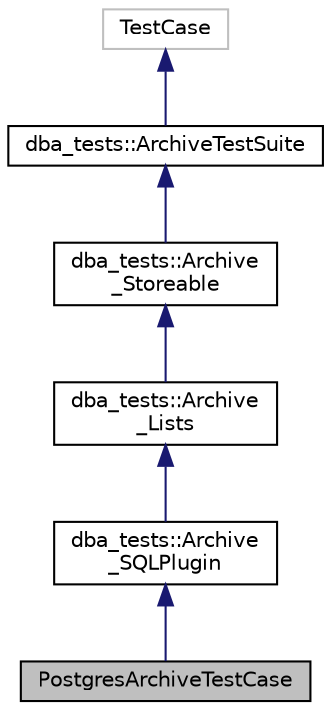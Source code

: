 digraph "PostgresArchiveTestCase"
{
  edge [fontname="Helvetica",fontsize="10",labelfontname="Helvetica",labelfontsize="10"];
  node [fontname="Helvetica",fontsize="10",shape=record];
  Node1 [label="PostgresArchiveTestCase",height=0.2,width=0.4,color="black", fillcolor="grey75", style="filled" fontcolor="black"];
  Node2 -> Node1 [dir="back",color="midnightblue",fontsize="10",style="solid",fontname="Helvetica"];
  Node2 [label="dba_tests::Archive\l_SQLPlugin",height=0.2,width=0.4,color="black", fillcolor="white", style="filled",URL="$classdba__tests_1_1_archive___s_q_l_plugin.html"];
  Node3 -> Node2 [dir="back",color="midnightblue",fontsize="10",style="solid",fontname="Helvetica"];
  Node3 [label="dba_tests::Archive\l_Lists",height=0.2,width=0.4,color="black", fillcolor="white", style="filled",URL="$classdba__tests_1_1_archive___lists.html"];
  Node4 -> Node3 [dir="back",color="midnightblue",fontsize="10",style="solid",fontname="Helvetica"];
  Node4 [label="dba_tests::Archive\l_Storeable",height=0.2,width=0.4,color="black", fillcolor="white", style="filled",URL="$classdba__tests_1_1_archive___storeable.html"];
  Node5 -> Node4 [dir="back",color="midnightblue",fontsize="10",style="solid",fontname="Helvetica"];
  Node5 [label="dba_tests::ArchiveTestSuite",height=0.2,width=0.4,color="black", fillcolor="white", style="filled",URL="$classdba__tests_1_1_archive_test_suite.html"];
  Node6 -> Node5 [dir="back",color="midnightblue",fontsize="10",style="solid",fontname="Helvetica"];
  Node6 [label="TestCase",height=0.2,width=0.4,color="grey75", fillcolor="white", style="filled"];
}
